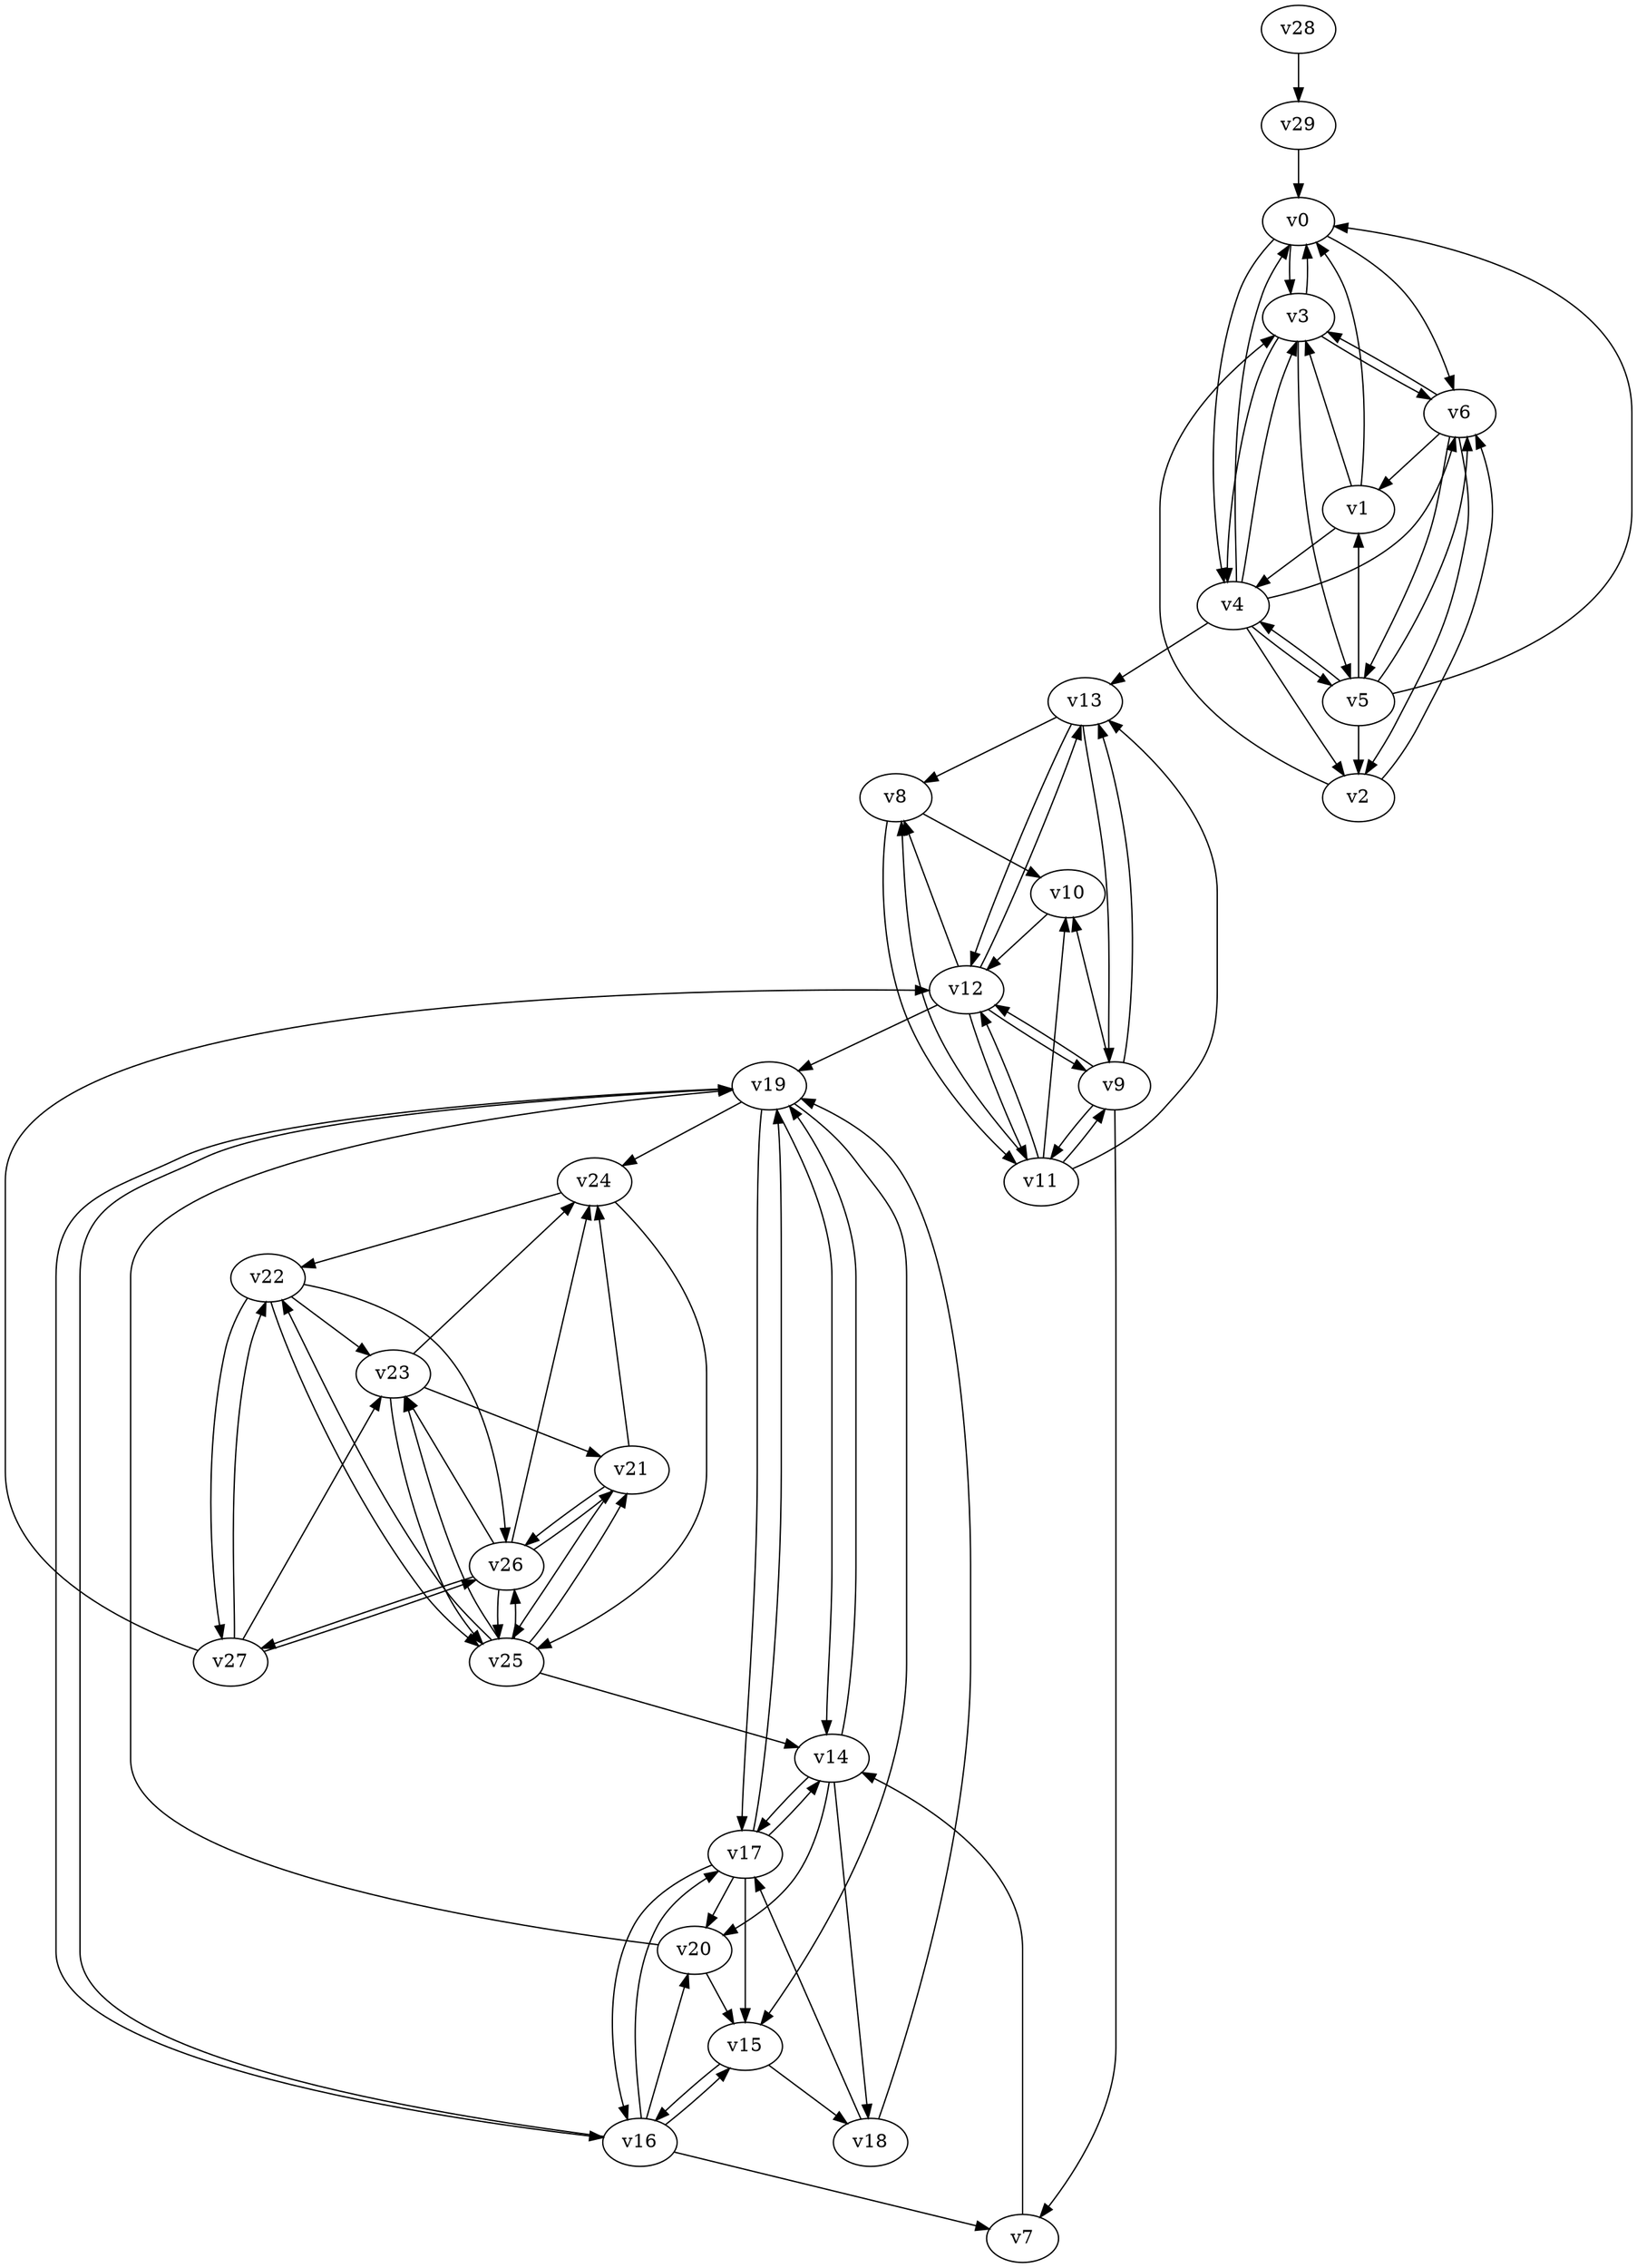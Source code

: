digraph buchi_test035 {
    v0 [name="v0", player=0, priority=0];
    v1 [name="v1", player=1, priority=1];
    v2 [name="v2", player=1, priority=1];
    v3 [name="v3", player=0, priority=0];
    v4 [name="v4", player=1, priority=1];
    v5 [name="v5", player=1, priority=1];
    v6 [name="v6", player=0, priority=1];
    v7 [name="v7", player=1, priority=1];
    v8 [name="v8", player=0, priority=1];
    v9 [name="v9", player=0, priority=1];
    v10 [name="v10", player=0, priority=1];
    v11 [name="v11", player=1, priority=1];
    v12 [name="v12", player=0, priority=1];
    v13 [name="v13", player=1, priority=1];
    v14 [name="v14", player=0, priority=0];
    v15 [name="v15", player=0, priority=1];
    v16 [name="v16", player=1, priority=0];
    v17 [name="v17", player=1, priority=0];
    v18 [name="v18", player=1, priority=1];
    v19 [name="v19", player=0, priority=1];
    v20 [name="v20", player=0, priority=1];
    v21 [name="v21", player=0, priority=0];
    v22 [name="v22", player=0, priority=1];
    v23 [name="v23", player=0, priority=1];
    v24 [name="v24", player=1, priority=0];
    v25 [name="v25", player=0, priority=1];
    v26 [name="v26", player=1, priority=0];
    v27 [name="v27", player=0, priority=1];
    v28 [name="v28", player=1, priority=1];
    v29 [name="v29", player=1, priority=0];
    v26 -> v21;
    v25 -> v23;
    v16 -> v20;
    v4 -> v0;
    v18 -> v17;
    v5 -> v1;
    v22 -> v26;
    v23 -> v25;
    v13 -> v8;
    v6 -> v2;
    v26 -> v23;
    v4 -> v2;
    v18 -> v19;
    v3 -> v6;
    v17 -> v14;
    v8 -> v11;
    v9 -> v10;
    v15 -> v16;
    v16 -> v15;
    v26 -> v25;
    v20 -> v15;
    v14 -> v17;
    v17 -> v16;
    v9 -> v12;
    v11 -> v9;
    v13 -> v12;
    v15 -> v18;
    v16 -> v17;
    v7 -> v14;
    v12 -> v13;
    v22 -> v23;
    v21 -> v25;
    v14 -> v19;
    v1 -> v3;
    v27 -> v22;
    v25 -> v22;
    v16 -> v19;
    v5 -> v0;
    v20 -> v19;
    v22 -> v25;
    v9 -> v7;
    v23 -> v24;
    v6 -> v1;
    v24 -> v25;
    v12 -> v8;
    v3 -> v5;
    v5 -> v2;
    v22 -> v27;
    v4 -> v13;
    v13 -> v9;
    v27 -> v26;
    v2 -> v6;
    v25 -> v26;
    v26 -> v27;
    v5 -> v4;
    v4 -> v6;
    v12 -> v19;
    v1 -> v0;
    v19 -> v15;
    v10 -> v12;
    v16 -> v7;
    v19 -> v24;
    v3 -> v0;
    v5 -> v6;
    v21 -> v24;
    v23 -> v21;
    v14 -> v18;
    v27 -> v12;
    v0 -> v4;
    v17 -> v20;
    v19 -> v17;
    v11 -> v13;
    v28 -> v29;
    v25 -> v21;
    v21 -> v26;
    v8 -> v10;
    v1 -> v4;
    v0 -> v6;
    v2 -> v3;
    v27 -> v23;
    v25 -> v14;
    v6 -> v3;
    v26 -> v24;
    v3 -> v4;
    v4 -> v3;
    v17 -> v15;
    v9 -> v11;
    v11 -> v8;
    v6 -> v5;
    v12 -> v9;
    v4 -> v5;
    v19 -> v14;
    v9 -> v13;
    v11 -> v10;
    v29 -> v0;
    v24 -> v22;
    v12 -> v11;
    v14 -> v20;
    v0 -> v3;
    v19 -> v16;
    v17 -> v19;
    v11 -> v12;
}

